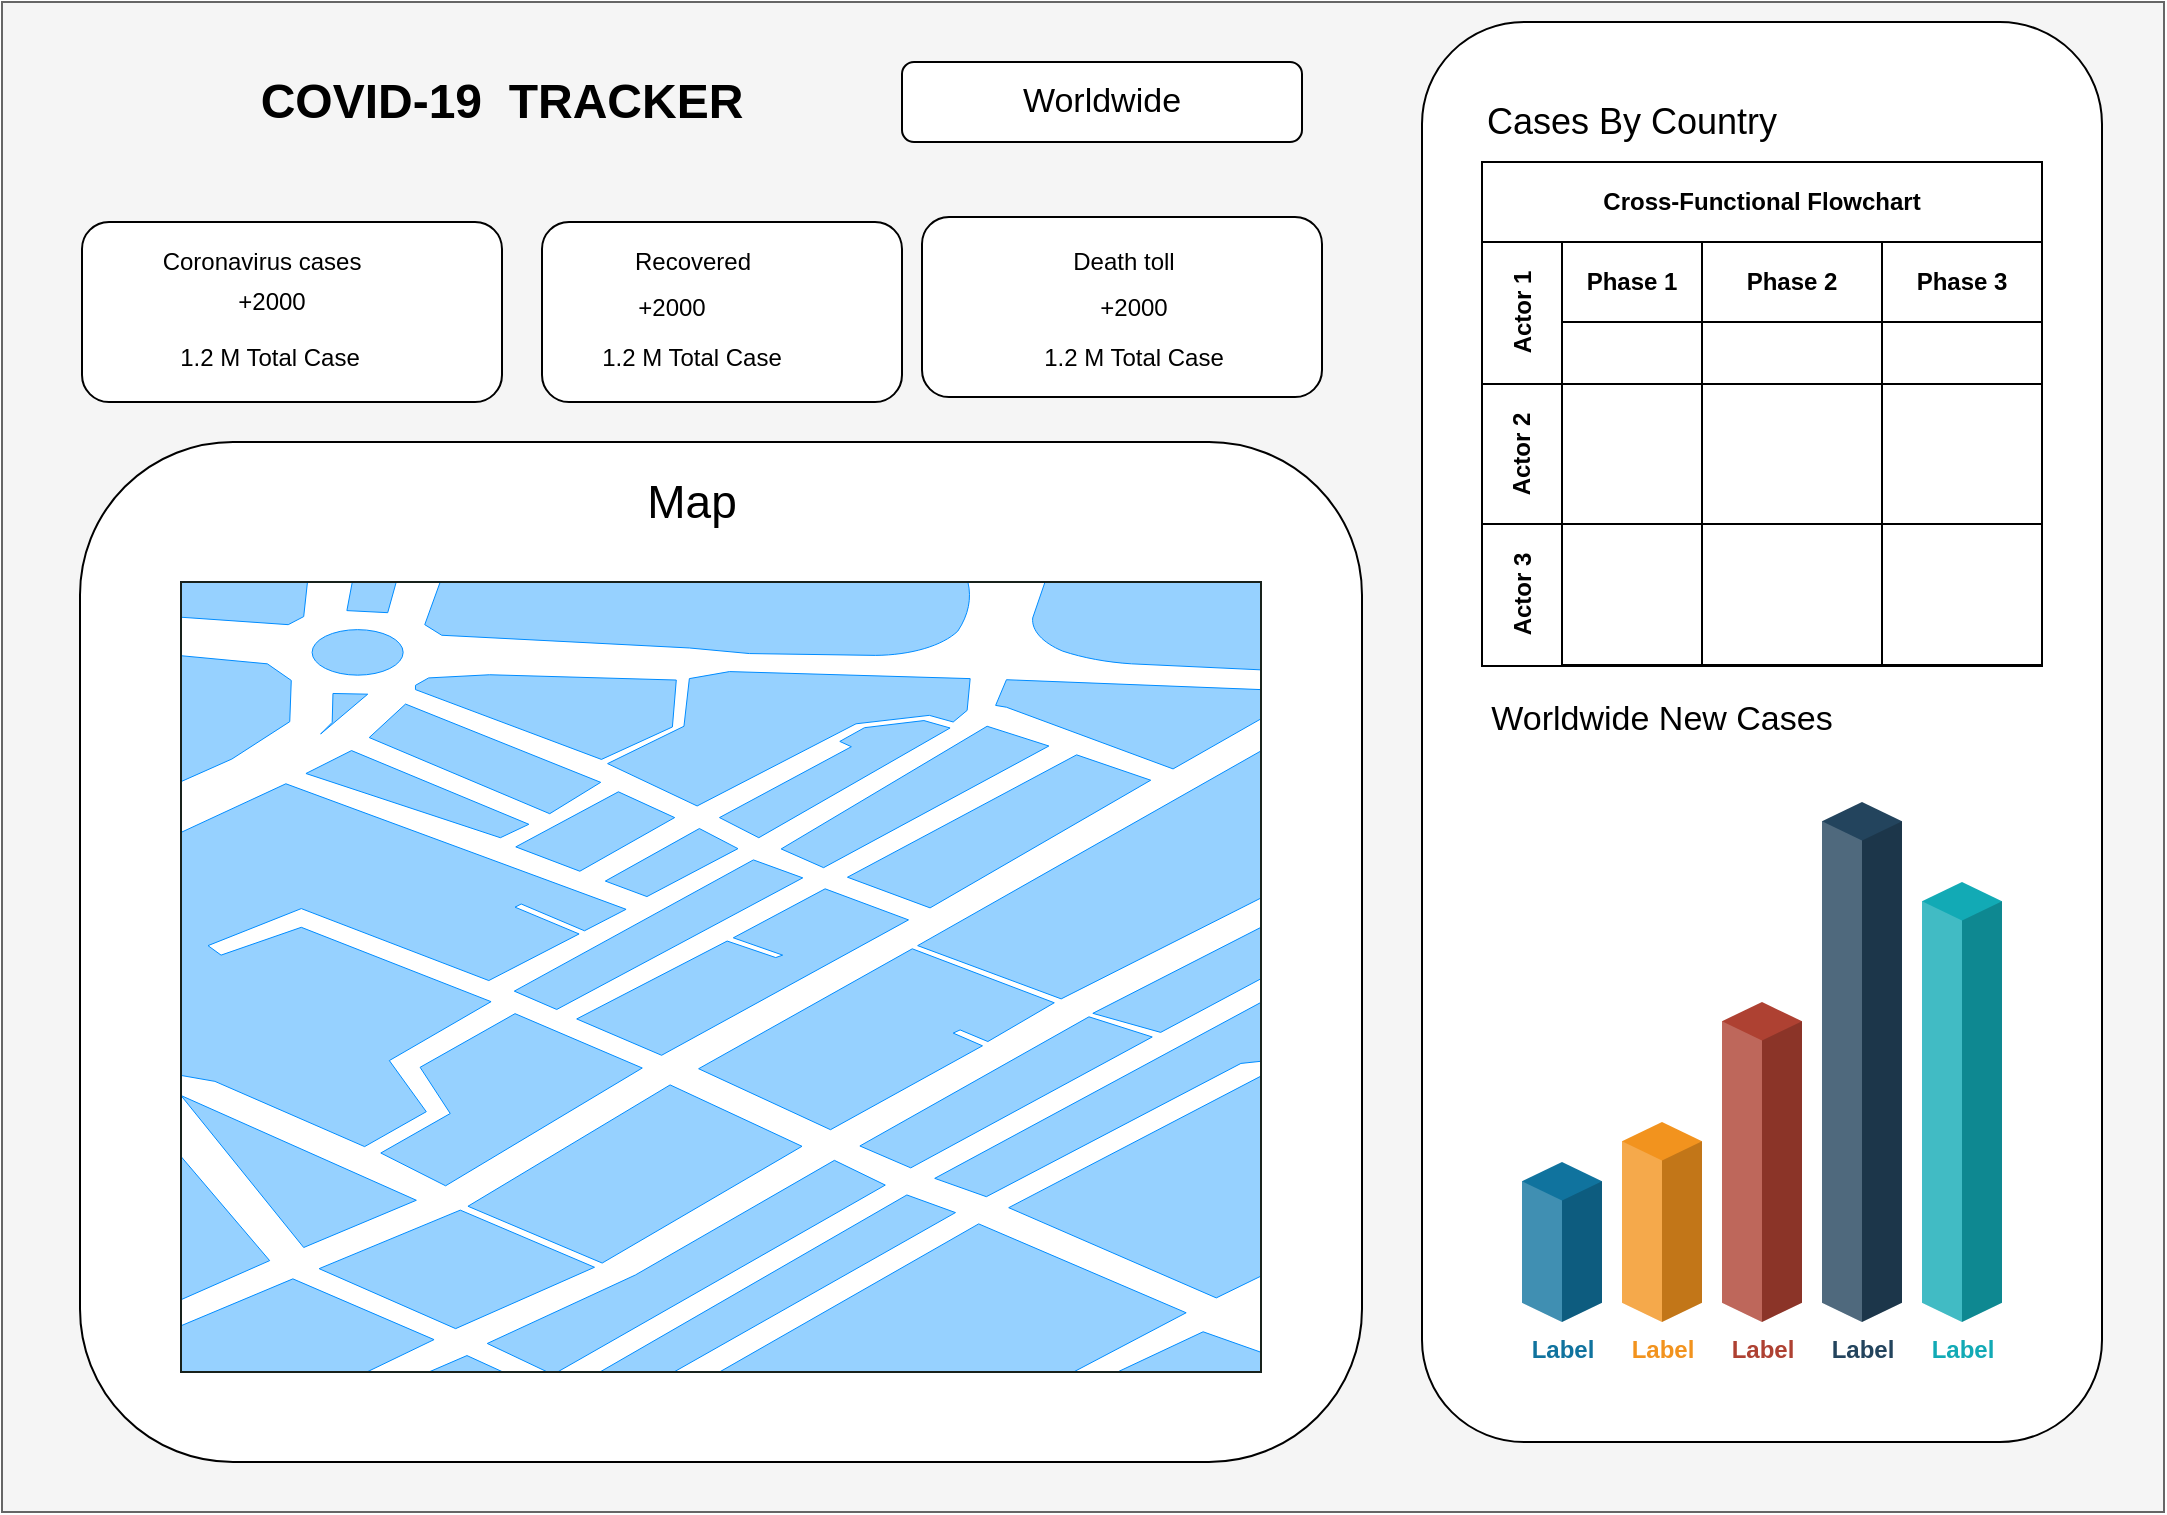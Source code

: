 <mxfile version="13.9.3" type="github">
  <diagram id="C5RBs43oDa-KdzZeNtuy" name="Page-1">
    <mxGraphModel dx="2013" dy="797" grid="1" gridSize="10" guides="1" tooltips="1" connect="1" arrows="1" fold="1" page="1" pageScale="1" pageWidth="827" pageHeight="1169" math="0" shadow="0">
      <root>
        <mxCell id="WIyWlLk6GJQsqaUBKTNV-0" />
        <mxCell id="WIyWlLk6GJQsqaUBKTNV-1" parent="WIyWlLk6GJQsqaUBKTNV-0" />
        <mxCell id="d2mc20jg6NrcDCnekad9-0" value="G" style="rounded=0;whiteSpace=wrap;html=1;fillColor=#f5f5f5;strokeColor=#666666;fontColor=#333333;" vertex="1" parent="WIyWlLk6GJQsqaUBKTNV-1">
          <mxGeometry x="-10" y="10" width="1081" height="755" as="geometry" />
        </mxCell>
        <mxCell id="d2mc20jg6NrcDCnekad9-9" value="&lt;b&gt;&lt;font style=&quot;font-size: 24px&quot;&gt;COVID-19&amp;nbsp; TRACKER&lt;/font&gt;&lt;/b&gt;" style="text;html=1;strokeColor=none;fillColor=none;align=center;verticalAlign=middle;whiteSpace=wrap;rounded=0;" vertex="1" parent="WIyWlLk6GJQsqaUBKTNV-1">
          <mxGeometry x="110" y="30" width="260" height="60" as="geometry" />
        </mxCell>
        <mxCell id="d2mc20jg6NrcDCnekad9-12" value="&lt;font style=&quot;font-size: 17px&quot;&gt;Worldwide&lt;/font&gt;" style="rounded=1;whiteSpace=wrap;html=1;" vertex="1" parent="WIyWlLk6GJQsqaUBKTNV-1">
          <mxGeometry x="440" y="40" width="200" height="40" as="geometry" />
        </mxCell>
        <mxCell id="d2mc20jg6NrcDCnekad9-13" value="" style="rounded=1;whiteSpace=wrap;html=1;" vertex="1" parent="WIyWlLk6GJQsqaUBKTNV-1">
          <mxGeometry x="30" y="120" width="210" height="90" as="geometry" />
        </mxCell>
        <mxCell id="d2mc20jg6NrcDCnekad9-14" value="Coronavirus cases" style="text;html=1;strokeColor=none;fillColor=none;align=center;verticalAlign=middle;whiteSpace=wrap;rounded=0;" vertex="1" parent="WIyWlLk6GJQsqaUBKTNV-1">
          <mxGeometry x="20" y="130" width="200" height="20" as="geometry" />
        </mxCell>
        <mxCell id="d2mc20jg6NrcDCnekad9-15" value="+2000" style="text;html=1;strokeColor=none;fillColor=none;align=center;verticalAlign=middle;whiteSpace=wrap;rounded=0;" vertex="1" parent="WIyWlLk6GJQsqaUBKTNV-1">
          <mxGeometry x="20" y="150" width="210" height="20" as="geometry" />
        </mxCell>
        <mxCell id="d2mc20jg6NrcDCnekad9-16" value="1.2 M Total Case" style="text;html=1;strokeColor=none;fillColor=none;align=center;verticalAlign=middle;whiteSpace=wrap;rounded=0;" vertex="1" parent="WIyWlLk6GJQsqaUBKTNV-1">
          <mxGeometry x="29" y="175" width="190" height="25" as="geometry" />
        </mxCell>
        <mxCell id="d2mc20jg6NrcDCnekad9-18" value="" style="rounded=1;whiteSpace=wrap;html=1;" vertex="1" parent="WIyWlLk6GJQsqaUBKTNV-1">
          <mxGeometry x="260" y="120" width="180" height="90" as="geometry" />
        </mxCell>
        <mxCell id="d2mc20jg6NrcDCnekad9-19" value="Recovered" style="text;html=1;strokeColor=none;fillColor=none;align=center;verticalAlign=middle;whiteSpace=wrap;rounded=0;" vertex="1" parent="WIyWlLk6GJQsqaUBKTNV-1">
          <mxGeometry x="252.5" y="130" width="165" height="20" as="geometry" />
        </mxCell>
        <mxCell id="d2mc20jg6NrcDCnekad9-20" value="+2000" style="text;html=1;strokeColor=none;fillColor=none;align=center;verticalAlign=middle;whiteSpace=wrap;rounded=0;" vertex="1" parent="WIyWlLk6GJQsqaUBKTNV-1">
          <mxGeometry x="220" y="150" width="210" height="25" as="geometry" />
        </mxCell>
        <mxCell id="d2mc20jg6NrcDCnekad9-21" value="1.2 M Total Case" style="text;html=1;strokeColor=none;fillColor=none;align=center;verticalAlign=middle;whiteSpace=wrap;rounded=0;" vertex="1" parent="WIyWlLk6GJQsqaUBKTNV-1">
          <mxGeometry x="240" y="175" width="190" height="25" as="geometry" />
        </mxCell>
        <mxCell id="d2mc20jg6NrcDCnekad9-23" value="" style="rounded=1;whiteSpace=wrap;html=1;direction=west;" vertex="1" parent="WIyWlLk6GJQsqaUBKTNV-1">
          <mxGeometry x="450" y="117.5" width="200" height="90" as="geometry" />
        </mxCell>
        <mxCell id="d2mc20jg6NrcDCnekad9-24" value="Death toll" style="text;html=1;strokeColor=none;fillColor=none;align=center;verticalAlign=middle;whiteSpace=wrap;rounded=0;" vertex="1" parent="WIyWlLk6GJQsqaUBKTNV-1">
          <mxGeometry x="450.5" y="130" width="200" height="20" as="geometry" />
        </mxCell>
        <mxCell id="d2mc20jg6NrcDCnekad9-25" value="+2000" style="text;html=1;strokeColor=none;fillColor=none;align=center;verticalAlign=middle;whiteSpace=wrap;rounded=0;" vertex="1" parent="WIyWlLk6GJQsqaUBKTNV-1">
          <mxGeometry x="450.5" y="150" width="210" height="25" as="geometry" />
        </mxCell>
        <mxCell id="d2mc20jg6NrcDCnekad9-26" value="1.2 M Total Case" style="text;html=1;strokeColor=none;fillColor=none;align=center;verticalAlign=middle;whiteSpace=wrap;rounded=0;" vertex="1" parent="WIyWlLk6GJQsqaUBKTNV-1">
          <mxGeometry x="460.5" y="175" width="190" height="25" as="geometry" />
        </mxCell>
        <mxCell id="d2mc20jg6NrcDCnekad9-27" value="" style="rounded=1;whiteSpace=wrap;html=1;" vertex="1" parent="WIyWlLk6GJQsqaUBKTNV-1">
          <mxGeometry x="29" y="230" width="641" height="510" as="geometry" />
        </mxCell>
        <mxCell id="d2mc20jg6NrcDCnekad9-31" value="" style="verticalLabelPosition=bottom;verticalAlign=top;html=1;shadow=0;dashed=0;strokeWidth=1;shape=mxgraph.ios.iBgMap;strokeColor=#18211b;strokeColor2=#008cff;fillColor2=#96D1FF;" vertex="1" parent="WIyWlLk6GJQsqaUBKTNV-1">
          <mxGeometry x="79.5" y="300" width="540" height="395" as="geometry" />
        </mxCell>
        <mxCell id="d2mc20jg6NrcDCnekad9-32" value="" style="shape=image;html=1;verticalAlign=top;verticalLabelPosition=bottom;labelBackgroundColor=#ffffff;imageAspect=0;aspect=fixed;image=https://cdn2.iconfinder.com/data/icons/round-varieties/60/Rounded_-_High_Ultra_Colour02_-_Maps-128.png" vertex="1" parent="WIyWlLk6GJQsqaUBKTNV-1">
          <mxGeometry x="293.5" y="480" width="48" height="48" as="geometry" />
        </mxCell>
        <mxCell id="d2mc20jg6NrcDCnekad9-33" value="" style="shape=image;html=1;verticalAlign=top;verticalLabelPosition=bottom;labelBackgroundColor=#ffffff;imageAspect=0;aspect=fixed;image=https://cdn0.iconfinder.com/data/icons/small-n-flat/24/678111-map-marker-128.png" vertex="1" parent="WIyWlLk6GJQsqaUBKTNV-1">
          <mxGeometry x="370" y="373.5" width="28" height="28" as="geometry" />
        </mxCell>
        <mxCell id="d2mc20jg6NrcDCnekad9-36" value="&lt;font style=&quot;font-size: 23px&quot;&gt;Map&lt;/font&gt;" style="text;html=1;strokeColor=none;fillColor=none;align=center;verticalAlign=middle;whiteSpace=wrap;rounded=0;" vertex="1" parent="WIyWlLk6GJQsqaUBKTNV-1">
          <mxGeometry x="315" y="250" width="40" height="20" as="geometry" />
        </mxCell>
        <mxCell id="d2mc20jg6NrcDCnekad9-42" value="" style="rounded=1;whiteSpace=wrap;html=1;" vertex="1" parent="WIyWlLk6GJQsqaUBKTNV-1">
          <mxGeometry x="700" y="20" width="340" height="710" as="geometry" />
        </mxCell>
        <mxCell id="d2mc20jg6NrcDCnekad9-44" value="&lt;font style=&quot;font-size: 18px&quot;&gt;Cases By Country&lt;/font&gt;" style="text;html=1;strokeColor=none;fillColor=none;align=center;verticalAlign=middle;whiteSpace=wrap;rounded=0;" vertex="1" parent="WIyWlLk6GJQsqaUBKTNV-1">
          <mxGeometry x="730" y="60" width="150" height="20" as="geometry" />
        </mxCell>
        <mxCell id="d2mc20jg6NrcDCnekad9-46" value="&lt;font style=&quot;font-size: 17px&quot;&gt;Worldwide New Cases&lt;/font&gt;" style="text;html=1;strokeColor=none;fillColor=none;align=center;verticalAlign=middle;whiteSpace=wrap;rounded=0;" vertex="1" parent="WIyWlLk6GJQsqaUBKTNV-1">
          <mxGeometry x="730" y="350" width="180" height="37.5" as="geometry" />
        </mxCell>
        <mxCell id="d2mc20jg6NrcDCnekad9-47" value="Label" style="verticalLabelPosition=bottom;verticalAlign=top;html=1;shape=mxgraph.infographic.shadedCube;isoAngle=15;fillColor=#10739E;strokeColor=none;fontStyle=1;fontColor=#10739E;fontSize=12;shadow=0;" vertex="1" parent="WIyWlLk6GJQsqaUBKTNV-1">
          <mxGeometry x="750" y="590" width="40" height="80" as="geometry" />
        </mxCell>
        <mxCell id="d2mc20jg6NrcDCnekad9-48" value="Label" style="verticalLabelPosition=bottom;verticalAlign=top;html=1;shape=mxgraph.infographic.shadedCube;isoAngle=15;fillColor=#F2931E;strokeColor=none;fontStyle=1;fontColor=#F2931E;fontSize=12;shadow=0;" vertex="1" parent="WIyWlLk6GJQsqaUBKTNV-1">
          <mxGeometry x="800" y="570" width="40" height="100" as="geometry" />
        </mxCell>
        <mxCell id="d2mc20jg6NrcDCnekad9-49" value="Label" style="verticalLabelPosition=bottom;verticalAlign=top;html=1;shape=mxgraph.infographic.shadedCube;isoAngle=15;fillColor=#AE4132;strokeColor=none;fontStyle=1;fontColor=#AE4132;fontSize=12;shadow=0;" vertex="1" parent="WIyWlLk6GJQsqaUBKTNV-1">
          <mxGeometry x="850" y="510" width="40" height="160" as="geometry" />
        </mxCell>
        <mxCell id="d2mc20jg6NrcDCnekad9-50" value="Label" style="verticalLabelPosition=bottom;verticalAlign=top;html=1;shape=mxgraph.infographic.shadedCube;isoAngle=15;fillColor=#23445D;strokeColor=none;fontStyle=1;fontColor=#23445D;fontSize=12;shadow=0;" vertex="1" parent="WIyWlLk6GJQsqaUBKTNV-1">
          <mxGeometry x="900" y="410" width="40" height="260" as="geometry" />
        </mxCell>
        <mxCell id="d2mc20jg6NrcDCnekad9-51" value="Label" style="verticalLabelPosition=bottom;verticalAlign=top;html=1;shape=mxgraph.infographic.shadedCube;isoAngle=15;fillColor=#12AAB5;strokeColor=none;fontStyle=1;fontColor=#12AAB5;fontSize=12;shadow=0;" vertex="1" parent="WIyWlLk6GJQsqaUBKTNV-1">
          <mxGeometry x="950" y="450" width="40" height="220" as="geometry" />
        </mxCell>
        <mxCell id="d2mc20jg6NrcDCnekad9-53" value="Cross-Functional Flowchart" style="shape=table;childLayout=tableLayout;rowLines=0;columnLines=0;startSize=40;html=1;whiteSpace=wrap;collapsible=0;recursiveResize=0;expand=0;pointerEvents=0;fontStyle=1;align=center;" vertex="1" parent="WIyWlLk6GJQsqaUBKTNV-1">
          <mxGeometry x="730" y="90" width="280" height="251.5" as="geometry" />
        </mxCell>
        <mxCell id="d2mc20jg6NrcDCnekad9-54" value="Actor 1" style="swimlane;horizontal=0;points=[[0,0.5],[1,0.5]];portConstraint=eastwest;startSize=40;html=1;whiteSpace=wrap;collapsible=0;recursiveResize=0;expand=0;pointerEvents=0;fontStyle=1" vertex="1" parent="d2mc20jg6NrcDCnekad9-53">
          <mxGeometry y="40" width="280" height="71" as="geometry" />
        </mxCell>
        <mxCell id="d2mc20jg6NrcDCnekad9-55" value="Phase 1" style="swimlane;connectable=0;startSize=40;html=1;whiteSpace=wrap;collapsible=0;recursiveResize=0;expand=0;pointerEvents=0;" vertex="1" parent="d2mc20jg6NrcDCnekad9-54">
          <mxGeometry x="40" width="70" height="71" as="geometry" />
        </mxCell>
        <mxCell id="d2mc20jg6NrcDCnekad9-56" value="Phase 2" style="swimlane;connectable=0;startSize=40;html=1;whiteSpace=wrap;collapsible=0;recursiveResize=0;expand=0;pointerEvents=0;" vertex="1" parent="d2mc20jg6NrcDCnekad9-54">
          <mxGeometry x="110" width="90" height="71" as="geometry" />
        </mxCell>
        <mxCell id="d2mc20jg6NrcDCnekad9-57" value="Phase 3" style="swimlane;connectable=0;startSize=40;html=1;whiteSpace=wrap;collapsible=0;recursiveResize=0;expand=0;pointerEvents=0;" vertex="1" parent="d2mc20jg6NrcDCnekad9-54">
          <mxGeometry x="200" width="80" height="71" as="geometry" />
        </mxCell>
        <mxCell id="d2mc20jg6NrcDCnekad9-58" value="Actor 2" style="swimlane;horizontal=0;points=[[0,0.5],[1,0.5]];portConstraint=eastwest;startSize=40;html=1;whiteSpace=wrap;collapsible=0;recursiveResize=0;expand=0;pointerEvents=0;" vertex="1" parent="d2mc20jg6NrcDCnekad9-53">
          <mxGeometry y="111" width="280" height="70" as="geometry" />
        </mxCell>
        <mxCell id="d2mc20jg6NrcDCnekad9-59" value="" style="swimlane;connectable=0;startSize=0;html=1;whiteSpace=wrap;collapsible=0;recursiveResize=0;expand=0;pointerEvents=0;" vertex="1" parent="d2mc20jg6NrcDCnekad9-58">
          <mxGeometry x="40" width="70" height="70" as="geometry" />
        </mxCell>
        <mxCell id="d2mc20jg6NrcDCnekad9-60" value="" style="swimlane;connectable=0;startSize=0;html=1;whiteSpace=wrap;collapsible=0;recursiveResize=0;expand=0;pointerEvents=0;" vertex="1" parent="d2mc20jg6NrcDCnekad9-58">
          <mxGeometry x="110" width="90" height="70" as="geometry" />
        </mxCell>
        <mxCell id="d2mc20jg6NrcDCnekad9-61" value="" style="swimlane;connectable=0;startSize=0;html=1;whiteSpace=wrap;collapsible=0;recursiveResize=0;expand=0;pointerEvents=0;" vertex="1" parent="d2mc20jg6NrcDCnekad9-58">
          <mxGeometry x="200" width="80" height="70" as="geometry" />
        </mxCell>
        <mxCell id="d2mc20jg6NrcDCnekad9-62" value="Actor 3" style="swimlane;horizontal=0;points=[[0,0.5],[1,0.5]];portConstraint=eastwest;startSize=40;html=1;whiteSpace=wrap;collapsible=0;recursiveResize=0;expand=0;pointerEvents=0;" vertex="1" parent="d2mc20jg6NrcDCnekad9-53">
          <mxGeometry y="181" width="280" height="71" as="geometry" />
        </mxCell>
        <mxCell id="d2mc20jg6NrcDCnekad9-63" value="" style="swimlane;connectable=0;startSize=0;html=1;whiteSpace=wrap;collapsible=0;recursiveResize=0;expand=0;pointerEvents=0;" vertex="1" parent="d2mc20jg6NrcDCnekad9-62">
          <mxGeometry x="40" width="70" height="71" as="geometry" />
        </mxCell>
        <mxCell id="d2mc20jg6NrcDCnekad9-64" value="" style="swimlane;connectable=0;startSize=0;html=1;whiteSpace=wrap;collapsible=0;recursiveResize=0;expand=0;pointerEvents=0;" vertex="1" parent="d2mc20jg6NrcDCnekad9-62">
          <mxGeometry x="110" width="90" height="71" as="geometry" />
        </mxCell>
        <mxCell id="d2mc20jg6NrcDCnekad9-65" value="" style="swimlane;connectable=0;startSize=0;html=1;whiteSpace=wrap;collapsible=0;recursiveResize=0;expand=0;pointerEvents=0;" vertex="1" parent="d2mc20jg6NrcDCnekad9-62">
          <mxGeometry x="200" width="80" height="71" as="geometry" />
        </mxCell>
      </root>
    </mxGraphModel>
  </diagram>
</mxfile>
